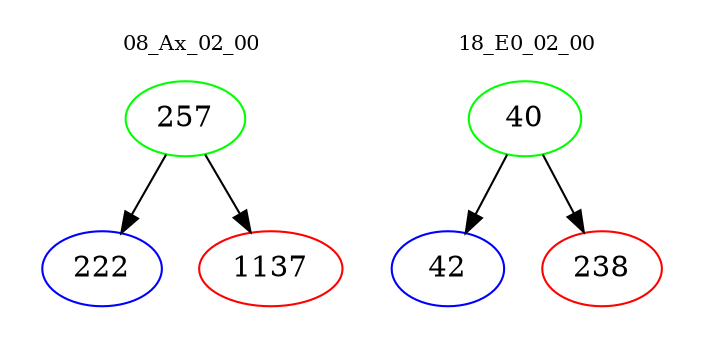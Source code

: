 digraph{
subgraph cluster_0 {
color = white
label = "08_Ax_02_00";
fontsize=10;
T0_257 [label="257", color="green"]
T0_257 -> T0_222 [color="black"]
T0_222 [label="222", color="blue"]
T0_257 -> T0_1137 [color="black"]
T0_1137 [label="1137", color="red"]
}
subgraph cluster_1 {
color = white
label = "18_E0_02_00";
fontsize=10;
T1_40 [label="40", color="green"]
T1_40 -> T1_42 [color="black"]
T1_42 [label="42", color="blue"]
T1_40 -> T1_238 [color="black"]
T1_238 [label="238", color="red"]
}
}
